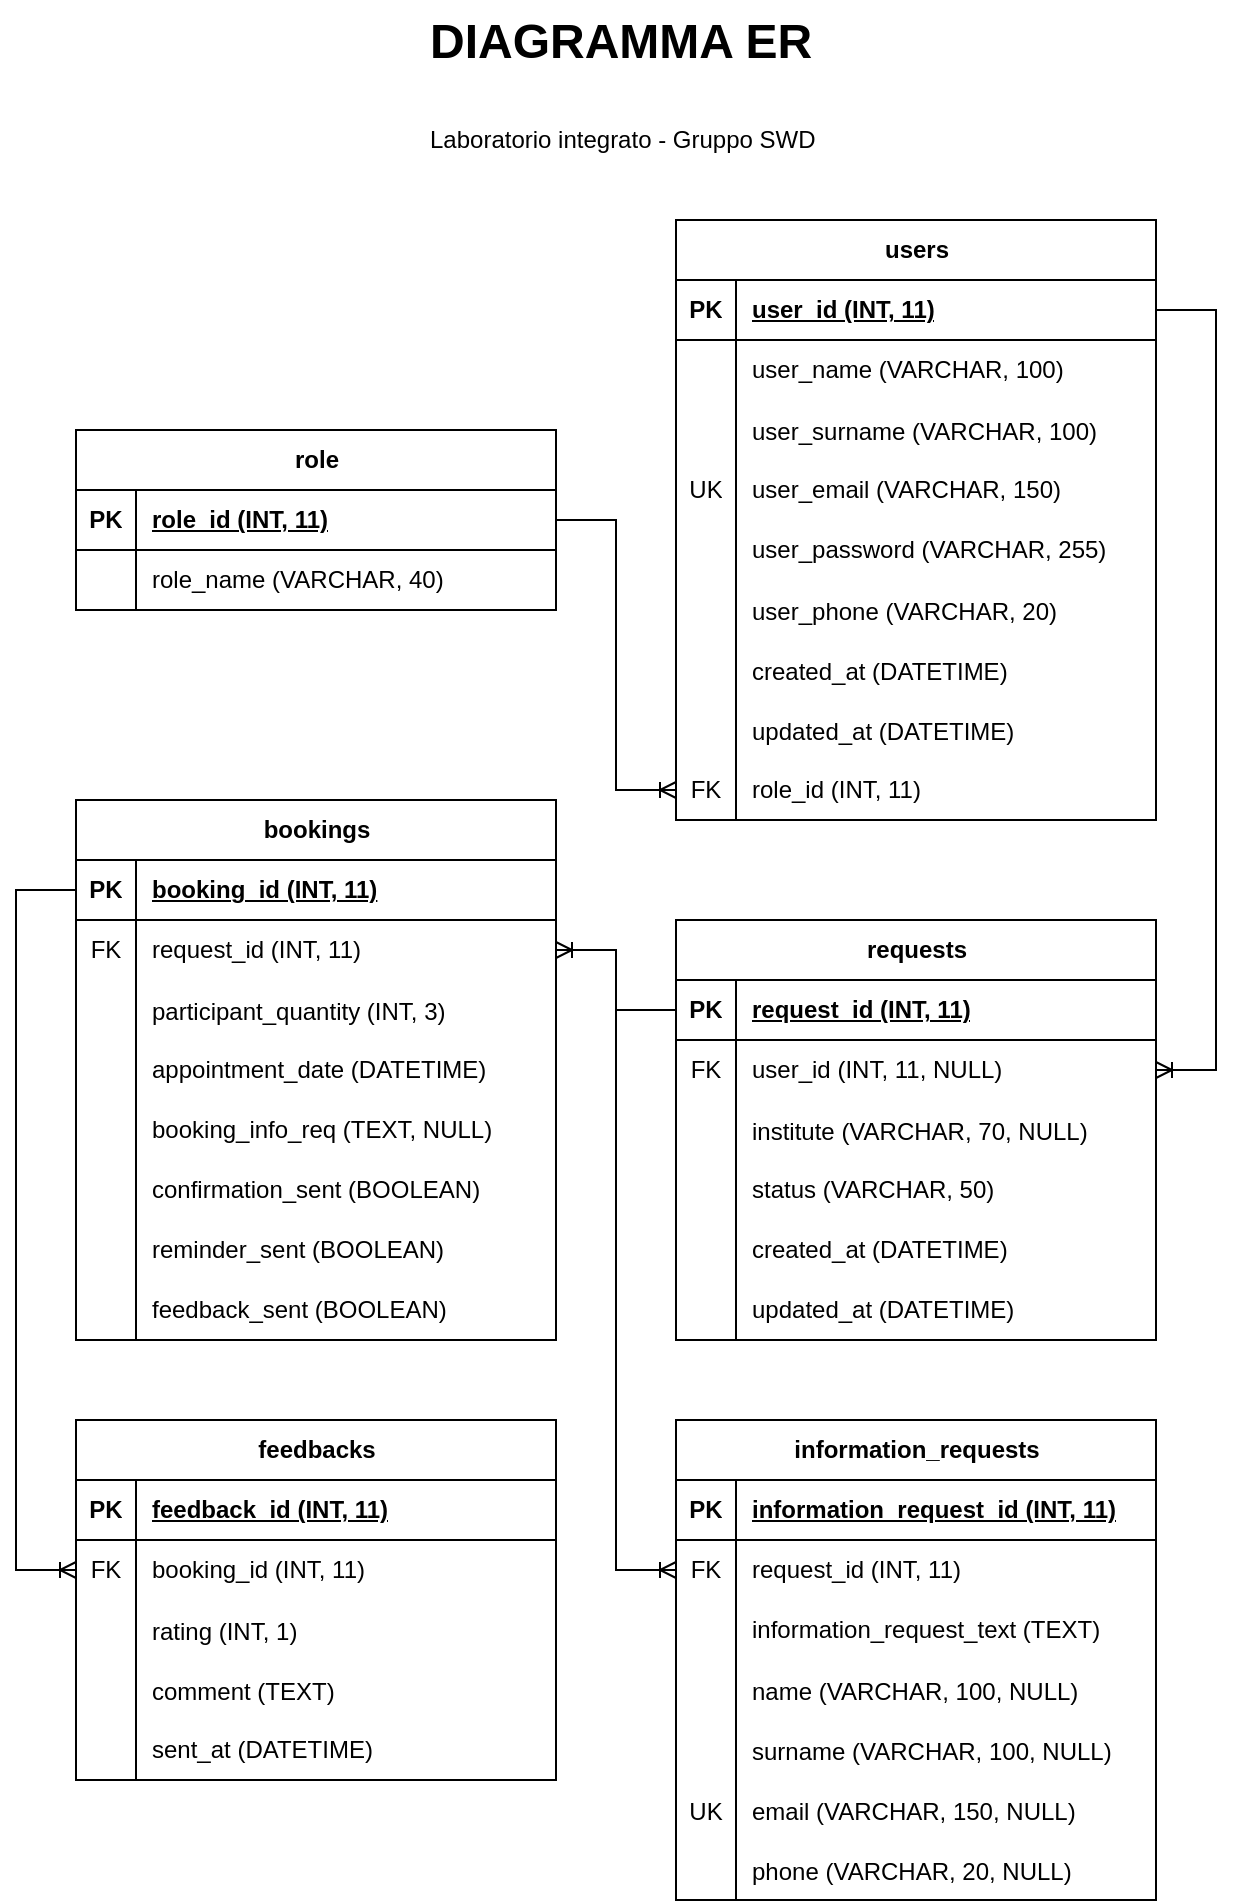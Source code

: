 <mxfile version="25.0.3">
  <diagram name="Page-1" id="tesCtW4yaAILT9teXpwI">
    <mxGraphModel dx="792" dy="1105" grid="1" gridSize="10" guides="1" tooltips="1" connect="1" arrows="1" fold="1" page="1" pageScale="1" pageWidth="827" pageHeight="1169" math="0" shadow="0">
      <root>
        <mxCell id="0" />
        <mxCell id="1" parent="0" />
        <mxCell id="U_V9BdcwsEfhBiWBkHqZ-1" value="users" style="shape=table;startSize=30;container=1;collapsible=1;childLayout=tableLayout;fixedRows=1;rowLines=0;fontStyle=1;align=center;resizeLast=1;html=1;" parent="1" vertex="1">
          <mxGeometry x="460" y="130" width="240" height="300" as="geometry" />
        </mxCell>
        <mxCell id="U_V9BdcwsEfhBiWBkHqZ-2" value="" style="shape=tableRow;horizontal=0;startSize=0;swimlaneHead=0;swimlaneBody=0;fillColor=none;collapsible=0;dropTarget=0;points=[[0,0.5],[1,0.5]];portConstraint=eastwest;top=0;left=0;right=0;bottom=1;" parent="U_V9BdcwsEfhBiWBkHqZ-1" vertex="1">
          <mxGeometry y="30" width="240" height="30" as="geometry" />
        </mxCell>
        <mxCell id="U_V9BdcwsEfhBiWBkHqZ-3" value="PK" style="shape=partialRectangle;connectable=0;fillColor=none;top=0;left=0;bottom=0;right=0;fontStyle=1;overflow=hidden;whiteSpace=wrap;html=1;" parent="U_V9BdcwsEfhBiWBkHqZ-2" vertex="1">
          <mxGeometry width="30" height="30" as="geometry">
            <mxRectangle width="30" height="30" as="alternateBounds" />
          </mxGeometry>
        </mxCell>
        <mxCell id="U_V9BdcwsEfhBiWBkHqZ-4" value="user_id (INT, 11)" style="shape=partialRectangle;connectable=0;fillColor=none;top=0;left=0;bottom=0;right=0;align=left;spacingLeft=6;fontStyle=5;overflow=hidden;whiteSpace=wrap;html=1;" parent="U_V9BdcwsEfhBiWBkHqZ-2" vertex="1">
          <mxGeometry x="30" width="210" height="30" as="geometry">
            <mxRectangle width="210" height="30" as="alternateBounds" />
          </mxGeometry>
        </mxCell>
        <mxCell id="U_V9BdcwsEfhBiWBkHqZ-5" value="" style="shape=tableRow;horizontal=0;startSize=0;swimlaneHead=0;swimlaneBody=0;fillColor=none;collapsible=0;dropTarget=0;points=[[0,0.5],[1,0.5]];portConstraint=eastwest;top=0;left=0;right=0;bottom=0;" parent="U_V9BdcwsEfhBiWBkHqZ-1" vertex="1">
          <mxGeometry y="60" width="240" height="30" as="geometry" />
        </mxCell>
        <mxCell id="U_V9BdcwsEfhBiWBkHqZ-6" value="" style="shape=partialRectangle;connectable=0;fillColor=none;top=0;left=0;bottom=0;right=0;editable=1;overflow=hidden;whiteSpace=wrap;html=1;" parent="U_V9BdcwsEfhBiWBkHqZ-5" vertex="1">
          <mxGeometry width="30" height="30" as="geometry">
            <mxRectangle width="30" height="30" as="alternateBounds" />
          </mxGeometry>
        </mxCell>
        <mxCell id="U_V9BdcwsEfhBiWBkHqZ-7" value="user_name (VARCHAR, 100)" style="shape=partialRectangle;connectable=0;fillColor=none;top=0;left=0;bottom=0;right=0;align=left;spacingLeft=6;overflow=hidden;whiteSpace=wrap;html=1;" parent="U_V9BdcwsEfhBiWBkHqZ-5" vertex="1">
          <mxGeometry x="30" width="210" height="30" as="geometry">
            <mxRectangle width="210" height="30" as="alternateBounds" />
          </mxGeometry>
        </mxCell>
        <mxCell id="U_V9BdcwsEfhBiWBkHqZ-120" value="" style="shape=tableRow;horizontal=0;startSize=0;swimlaneHead=0;swimlaneBody=0;fillColor=none;collapsible=0;dropTarget=0;points=[[0,0.5],[1,0.5]];portConstraint=eastwest;top=0;left=0;right=0;bottom=0;" parent="U_V9BdcwsEfhBiWBkHqZ-1" vertex="1">
          <mxGeometry y="90" width="240" height="30" as="geometry" />
        </mxCell>
        <mxCell id="U_V9BdcwsEfhBiWBkHqZ-121" value="" style="shape=partialRectangle;connectable=0;fillColor=none;top=0;left=0;bottom=0;right=0;editable=1;overflow=hidden;" parent="U_V9BdcwsEfhBiWBkHqZ-120" vertex="1">
          <mxGeometry width="30" height="30" as="geometry">
            <mxRectangle width="30" height="30" as="alternateBounds" />
          </mxGeometry>
        </mxCell>
        <mxCell id="U_V9BdcwsEfhBiWBkHqZ-122" value="user_surname (VARCHAR, 100)" style="shape=partialRectangle;connectable=0;fillColor=none;top=0;left=0;bottom=0;right=0;align=left;spacingLeft=6;overflow=hidden;" parent="U_V9BdcwsEfhBiWBkHqZ-120" vertex="1">
          <mxGeometry x="30" width="210" height="30" as="geometry">
            <mxRectangle width="210" height="30" as="alternateBounds" />
          </mxGeometry>
        </mxCell>
        <mxCell id="U_V9BdcwsEfhBiWBkHqZ-8" value="" style="shape=tableRow;horizontal=0;startSize=0;swimlaneHead=0;swimlaneBody=0;fillColor=none;collapsible=0;dropTarget=0;points=[[0,0.5],[1,0.5]];portConstraint=eastwest;top=0;left=0;right=0;bottom=0;" parent="U_V9BdcwsEfhBiWBkHqZ-1" vertex="1">
          <mxGeometry y="120" width="240" height="30" as="geometry" />
        </mxCell>
        <mxCell id="U_V9BdcwsEfhBiWBkHqZ-9" value="UK" style="shape=partialRectangle;connectable=0;fillColor=none;top=0;left=0;bottom=0;right=0;editable=1;overflow=hidden;whiteSpace=wrap;html=1;" parent="U_V9BdcwsEfhBiWBkHqZ-8" vertex="1">
          <mxGeometry width="30" height="30" as="geometry">
            <mxRectangle width="30" height="30" as="alternateBounds" />
          </mxGeometry>
        </mxCell>
        <mxCell id="U_V9BdcwsEfhBiWBkHqZ-10" value="user_email (VARCHAR, 150)" style="shape=partialRectangle;connectable=0;fillColor=none;top=0;left=0;bottom=0;right=0;align=left;spacingLeft=6;overflow=hidden;whiteSpace=wrap;html=1;" parent="U_V9BdcwsEfhBiWBkHqZ-8" vertex="1">
          <mxGeometry x="30" width="210" height="30" as="geometry">
            <mxRectangle width="210" height="30" as="alternateBounds" />
          </mxGeometry>
        </mxCell>
        <mxCell id="U_V9BdcwsEfhBiWBkHqZ-11" style="shape=tableRow;horizontal=0;startSize=0;swimlaneHead=0;swimlaneBody=0;fillColor=none;collapsible=0;dropTarget=0;points=[[0,0.5],[1,0.5]];portConstraint=eastwest;top=0;left=0;right=0;bottom=0;" parent="U_V9BdcwsEfhBiWBkHqZ-1" vertex="1">
          <mxGeometry y="150" width="240" height="30" as="geometry" />
        </mxCell>
        <mxCell id="U_V9BdcwsEfhBiWBkHqZ-12" style="shape=partialRectangle;connectable=0;fillColor=none;top=0;left=0;bottom=0;right=0;editable=1;overflow=hidden;whiteSpace=wrap;html=1;" parent="U_V9BdcwsEfhBiWBkHqZ-11" vertex="1">
          <mxGeometry width="30" height="30" as="geometry">
            <mxRectangle width="30" height="30" as="alternateBounds" />
          </mxGeometry>
        </mxCell>
        <mxCell id="U_V9BdcwsEfhBiWBkHqZ-13" value="user_password (VARCHAR, 255)" style="shape=partialRectangle;connectable=0;fillColor=none;top=0;left=0;bottom=0;right=0;align=left;spacingLeft=6;overflow=hidden;whiteSpace=wrap;html=1;" parent="U_V9BdcwsEfhBiWBkHqZ-11" vertex="1">
          <mxGeometry x="30" width="210" height="30" as="geometry">
            <mxRectangle width="210" height="30" as="alternateBounds" />
          </mxGeometry>
        </mxCell>
        <mxCell id="U_V9BdcwsEfhBiWBkHqZ-130" value="" style="shape=tableRow;horizontal=0;startSize=0;swimlaneHead=0;swimlaneBody=0;fillColor=none;collapsible=0;dropTarget=0;points=[[0,0.5],[1,0.5]];portConstraint=eastwest;top=0;left=0;right=0;bottom=0;" parent="U_V9BdcwsEfhBiWBkHqZ-1" vertex="1">
          <mxGeometry y="180" width="240" height="30" as="geometry" />
        </mxCell>
        <mxCell id="U_V9BdcwsEfhBiWBkHqZ-131" value="" style="shape=partialRectangle;connectable=0;fillColor=none;top=0;left=0;bottom=0;right=0;editable=1;overflow=hidden;" parent="U_V9BdcwsEfhBiWBkHqZ-130" vertex="1">
          <mxGeometry width="30" height="30" as="geometry">
            <mxRectangle width="30" height="30" as="alternateBounds" />
          </mxGeometry>
        </mxCell>
        <mxCell id="U_V9BdcwsEfhBiWBkHqZ-132" value="user_phone (VARCHAR, 20)" style="shape=partialRectangle;connectable=0;fillColor=none;top=0;left=0;bottom=0;right=0;align=left;spacingLeft=6;overflow=hidden;" parent="U_V9BdcwsEfhBiWBkHqZ-130" vertex="1">
          <mxGeometry x="30" width="210" height="30" as="geometry">
            <mxRectangle width="210" height="30" as="alternateBounds" />
          </mxGeometry>
        </mxCell>
        <mxCell id="U_V9BdcwsEfhBiWBkHqZ-147" value="" style="shape=tableRow;horizontal=0;startSize=0;swimlaneHead=0;swimlaneBody=0;fillColor=none;collapsible=0;dropTarget=0;points=[[0,0.5],[1,0.5]];portConstraint=eastwest;top=0;left=0;right=0;bottom=0;" parent="U_V9BdcwsEfhBiWBkHqZ-1" vertex="1">
          <mxGeometry y="210" width="240" height="30" as="geometry" />
        </mxCell>
        <mxCell id="U_V9BdcwsEfhBiWBkHqZ-148" value="" style="shape=partialRectangle;connectable=0;fillColor=none;top=0;left=0;bottom=0;right=0;editable=1;overflow=hidden;" parent="U_V9BdcwsEfhBiWBkHqZ-147" vertex="1">
          <mxGeometry width="30" height="30" as="geometry">
            <mxRectangle width="30" height="30" as="alternateBounds" />
          </mxGeometry>
        </mxCell>
        <mxCell id="U_V9BdcwsEfhBiWBkHqZ-149" value="created_at (DATETIME)" style="shape=partialRectangle;connectable=0;fillColor=none;top=0;left=0;bottom=0;right=0;align=left;spacingLeft=6;overflow=hidden;" parent="U_V9BdcwsEfhBiWBkHqZ-147" vertex="1">
          <mxGeometry x="30" width="210" height="30" as="geometry">
            <mxRectangle width="210" height="30" as="alternateBounds" />
          </mxGeometry>
        </mxCell>
        <mxCell id="U_V9BdcwsEfhBiWBkHqZ-150" value="" style="shape=tableRow;horizontal=0;startSize=0;swimlaneHead=0;swimlaneBody=0;fillColor=none;collapsible=0;dropTarget=0;points=[[0,0.5],[1,0.5]];portConstraint=eastwest;top=0;left=0;right=0;bottom=0;" parent="U_V9BdcwsEfhBiWBkHqZ-1" vertex="1">
          <mxGeometry y="240" width="240" height="30" as="geometry" />
        </mxCell>
        <mxCell id="U_V9BdcwsEfhBiWBkHqZ-151" value="" style="shape=partialRectangle;connectable=0;fillColor=none;top=0;left=0;bottom=0;right=0;editable=1;overflow=hidden;" parent="U_V9BdcwsEfhBiWBkHqZ-150" vertex="1">
          <mxGeometry width="30" height="30" as="geometry">
            <mxRectangle width="30" height="30" as="alternateBounds" />
          </mxGeometry>
        </mxCell>
        <mxCell id="U_V9BdcwsEfhBiWBkHqZ-152" value="updated_at (DATETIME)" style="shape=partialRectangle;connectable=0;fillColor=none;top=0;left=0;bottom=0;right=0;align=left;spacingLeft=6;overflow=hidden;" parent="U_V9BdcwsEfhBiWBkHqZ-150" vertex="1">
          <mxGeometry x="30" width="210" height="30" as="geometry">
            <mxRectangle width="210" height="30" as="alternateBounds" />
          </mxGeometry>
        </mxCell>
        <mxCell id="U_V9BdcwsEfhBiWBkHqZ-123" value="" style="shape=tableRow;horizontal=0;startSize=0;swimlaneHead=0;swimlaneBody=0;fillColor=none;collapsible=0;dropTarget=0;points=[[0,0.5],[1,0.5]];portConstraint=eastwest;top=0;left=0;right=0;bottom=0;" parent="U_V9BdcwsEfhBiWBkHqZ-1" vertex="1">
          <mxGeometry y="270" width="240" height="30" as="geometry" />
        </mxCell>
        <mxCell id="U_V9BdcwsEfhBiWBkHqZ-124" value="FK" style="shape=partialRectangle;connectable=0;fillColor=none;top=0;left=0;bottom=0;right=0;fontStyle=0;overflow=hidden;whiteSpace=wrap;html=1;" parent="U_V9BdcwsEfhBiWBkHqZ-123" vertex="1">
          <mxGeometry width="30" height="30" as="geometry">
            <mxRectangle width="30" height="30" as="alternateBounds" />
          </mxGeometry>
        </mxCell>
        <mxCell id="U_V9BdcwsEfhBiWBkHqZ-125" value="role_id (INT, 11)" style="shape=partialRectangle;connectable=0;fillColor=none;top=0;left=0;bottom=0;right=0;align=left;spacingLeft=6;fontStyle=0;overflow=hidden;whiteSpace=wrap;html=1;" parent="U_V9BdcwsEfhBiWBkHqZ-123" vertex="1">
          <mxGeometry x="30" width="210" height="30" as="geometry">
            <mxRectangle width="210" height="30" as="alternateBounds" />
          </mxGeometry>
        </mxCell>
        <mxCell id="U_V9BdcwsEfhBiWBkHqZ-20" value="requests" style="shape=table;startSize=30;container=1;collapsible=1;childLayout=tableLayout;fixedRows=1;rowLines=0;fontStyle=1;align=center;resizeLast=1;html=1;" parent="1" vertex="1">
          <mxGeometry x="460" y="480" width="240" height="210" as="geometry" />
        </mxCell>
        <mxCell id="U_V9BdcwsEfhBiWBkHqZ-21" value="" style="shape=tableRow;horizontal=0;startSize=0;swimlaneHead=0;swimlaneBody=0;fillColor=none;collapsible=0;dropTarget=0;points=[[0,0.5],[1,0.5]];portConstraint=eastwest;top=0;left=0;right=0;bottom=1;" parent="U_V9BdcwsEfhBiWBkHqZ-20" vertex="1">
          <mxGeometry y="30" width="240" height="30" as="geometry" />
        </mxCell>
        <mxCell id="U_V9BdcwsEfhBiWBkHqZ-22" value="PK" style="shape=partialRectangle;connectable=0;fillColor=none;top=0;left=0;bottom=0;right=0;fontStyle=1;overflow=hidden;whiteSpace=wrap;html=1;" parent="U_V9BdcwsEfhBiWBkHqZ-21" vertex="1">
          <mxGeometry width="30" height="30" as="geometry">
            <mxRectangle width="30" height="30" as="alternateBounds" />
          </mxGeometry>
        </mxCell>
        <mxCell id="U_V9BdcwsEfhBiWBkHqZ-23" value="request_id&amp;nbsp;(INT, 11)" style="shape=partialRectangle;connectable=0;fillColor=none;top=0;left=0;bottom=0;right=0;align=left;spacingLeft=6;fontStyle=5;overflow=hidden;whiteSpace=wrap;html=1;" parent="U_V9BdcwsEfhBiWBkHqZ-21" vertex="1">
          <mxGeometry x="30" width="210" height="30" as="geometry">
            <mxRectangle width="210" height="30" as="alternateBounds" />
          </mxGeometry>
        </mxCell>
        <mxCell id="U_V9BdcwsEfhBiWBkHqZ-24" value="" style="shape=tableRow;horizontal=0;startSize=0;swimlaneHead=0;swimlaneBody=0;fillColor=none;collapsible=0;dropTarget=0;points=[[0,0.5],[1,0.5]];portConstraint=eastwest;top=0;left=0;right=0;bottom=0;" parent="U_V9BdcwsEfhBiWBkHqZ-20" vertex="1">
          <mxGeometry y="60" width="240" height="30" as="geometry" />
        </mxCell>
        <mxCell id="U_V9BdcwsEfhBiWBkHqZ-25" value="FK" style="shape=partialRectangle;connectable=0;fillColor=none;top=0;left=0;bottom=0;right=0;editable=1;overflow=hidden;whiteSpace=wrap;html=1;" parent="U_V9BdcwsEfhBiWBkHqZ-24" vertex="1">
          <mxGeometry width="30" height="30" as="geometry">
            <mxRectangle width="30" height="30" as="alternateBounds" />
          </mxGeometry>
        </mxCell>
        <mxCell id="U_V9BdcwsEfhBiWBkHqZ-26" value="user_id (INT, 11, NULL)" style="shape=partialRectangle;connectable=0;fillColor=none;top=0;left=0;bottom=0;right=0;align=left;spacingLeft=6;overflow=hidden;whiteSpace=wrap;html=1;" parent="U_V9BdcwsEfhBiWBkHqZ-24" vertex="1">
          <mxGeometry x="30" width="210" height="30" as="geometry">
            <mxRectangle width="210" height="30" as="alternateBounds" />
          </mxGeometry>
        </mxCell>
        <mxCell id="U_V9BdcwsEfhBiWBkHqZ-127" value="" style="shape=tableRow;horizontal=0;startSize=0;swimlaneHead=0;swimlaneBody=0;fillColor=none;collapsible=0;dropTarget=0;points=[[0,0.5],[1,0.5]];portConstraint=eastwest;top=0;left=0;right=0;bottom=0;" parent="U_V9BdcwsEfhBiWBkHqZ-20" vertex="1">
          <mxGeometry y="90" width="240" height="30" as="geometry" />
        </mxCell>
        <mxCell id="U_V9BdcwsEfhBiWBkHqZ-128" value="" style="shape=partialRectangle;connectable=0;fillColor=none;top=0;left=0;bottom=0;right=0;editable=1;overflow=hidden;" parent="U_V9BdcwsEfhBiWBkHqZ-127" vertex="1">
          <mxGeometry width="30" height="30" as="geometry">
            <mxRectangle width="30" height="30" as="alternateBounds" />
          </mxGeometry>
        </mxCell>
        <mxCell id="U_V9BdcwsEfhBiWBkHqZ-129" value="institute (VARCHAR, 70, NULL)" style="shape=partialRectangle;connectable=0;fillColor=none;top=0;left=0;bottom=0;right=0;align=left;spacingLeft=6;overflow=hidden;" parent="U_V9BdcwsEfhBiWBkHqZ-127" vertex="1">
          <mxGeometry x="30" width="210" height="30" as="geometry">
            <mxRectangle width="210" height="30" as="alternateBounds" />
          </mxGeometry>
        </mxCell>
        <mxCell id="U_V9BdcwsEfhBiWBkHqZ-33" style="shape=tableRow;horizontal=0;startSize=0;swimlaneHead=0;swimlaneBody=0;fillColor=none;collapsible=0;dropTarget=0;points=[[0,0.5],[1,0.5]];portConstraint=eastwest;top=0;left=0;right=0;bottom=0;" parent="U_V9BdcwsEfhBiWBkHqZ-20" vertex="1">
          <mxGeometry y="120" width="240" height="30" as="geometry" />
        </mxCell>
        <mxCell id="U_V9BdcwsEfhBiWBkHqZ-34" style="shape=partialRectangle;connectable=0;fillColor=none;top=0;left=0;bottom=0;right=0;editable=1;overflow=hidden;whiteSpace=wrap;html=1;" parent="U_V9BdcwsEfhBiWBkHqZ-33" vertex="1">
          <mxGeometry width="30" height="30" as="geometry">
            <mxRectangle width="30" height="30" as="alternateBounds" />
          </mxGeometry>
        </mxCell>
        <mxCell id="U_V9BdcwsEfhBiWBkHqZ-35" value="status (VARCHAR, 50)" style="shape=partialRectangle;connectable=0;fillColor=none;top=0;left=0;bottom=0;right=0;align=left;spacingLeft=6;overflow=hidden;whiteSpace=wrap;html=1;" parent="U_V9BdcwsEfhBiWBkHqZ-33" vertex="1">
          <mxGeometry x="30" width="210" height="30" as="geometry">
            <mxRectangle width="210" height="30" as="alternateBounds" />
          </mxGeometry>
        </mxCell>
        <mxCell id="U_V9BdcwsEfhBiWBkHqZ-36" style="shape=tableRow;horizontal=0;startSize=0;swimlaneHead=0;swimlaneBody=0;fillColor=none;collapsible=0;dropTarget=0;points=[[0,0.5],[1,0.5]];portConstraint=eastwest;top=0;left=0;right=0;bottom=0;" parent="U_V9BdcwsEfhBiWBkHqZ-20" vertex="1">
          <mxGeometry y="150" width="240" height="30" as="geometry" />
        </mxCell>
        <mxCell id="U_V9BdcwsEfhBiWBkHqZ-37" style="shape=partialRectangle;connectable=0;fillColor=none;top=0;left=0;bottom=0;right=0;editable=1;overflow=hidden;whiteSpace=wrap;html=1;" parent="U_V9BdcwsEfhBiWBkHqZ-36" vertex="1">
          <mxGeometry width="30" height="30" as="geometry">
            <mxRectangle width="30" height="30" as="alternateBounds" />
          </mxGeometry>
        </mxCell>
        <mxCell id="U_V9BdcwsEfhBiWBkHqZ-38" value="created_at (DATETIME)" style="shape=partialRectangle;connectable=0;fillColor=none;top=0;left=0;bottom=0;right=0;align=left;spacingLeft=6;overflow=hidden;whiteSpace=wrap;html=1;" parent="U_V9BdcwsEfhBiWBkHqZ-36" vertex="1">
          <mxGeometry x="30" width="210" height="30" as="geometry">
            <mxRectangle width="210" height="30" as="alternateBounds" />
          </mxGeometry>
        </mxCell>
        <mxCell id="U_V9BdcwsEfhBiWBkHqZ-39" style="shape=tableRow;horizontal=0;startSize=0;swimlaneHead=0;swimlaneBody=0;fillColor=none;collapsible=0;dropTarget=0;points=[[0,0.5],[1,0.5]];portConstraint=eastwest;top=0;left=0;right=0;bottom=0;" parent="U_V9BdcwsEfhBiWBkHqZ-20" vertex="1">
          <mxGeometry y="180" width="240" height="30" as="geometry" />
        </mxCell>
        <mxCell id="U_V9BdcwsEfhBiWBkHqZ-40" style="shape=partialRectangle;connectable=0;fillColor=none;top=0;left=0;bottom=0;right=0;editable=1;overflow=hidden;whiteSpace=wrap;html=1;" parent="U_V9BdcwsEfhBiWBkHqZ-39" vertex="1">
          <mxGeometry width="30" height="30" as="geometry">
            <mxRectangle width="30" height="30" as="alternateBounds" />
          </mxGeometry>
        </mxCell>
        <mxCell id="U_V9BdcwsEfhBiWBkHqZ-41" value="updated_at (DATETIME)" style="shape=partialRectangle;connectable=0;fillColor=none;top=0;left=0;bottom=0;right=0;align=left;spacingLeft=6;overflow=hidden;whiteSpace=wrap;html=1;" parent="U_V9BdcwsEfhBiWBkHqZ-39" vertex="1">
          <mxGeometry x="30" width="210" height="30" as="geometry">
            <mxRectangle width="210" height="30" as="alternateBounds" />
          </mxGeometry>
        </mxCell>
        <mxCell id="U_V9BdcwsEfhBiWBkHqZ-42" value="information_requests" style="shape=table;startSize=30;container=1;collapsible=1;childLayout=tableLayout;fixedRows=1;rowLines=0;fontStyle=1;align=center;resizeLast=1;html=1;" parent="1" vertex="1">
          <mxGeometry x="460" y="730" width="240" height="240" as="geometry" />
        </mxCell>
        <mxCell id="U_V9BdcwsEfhBiWBkHqZ-43" value="" style="shape=tableRow;horizontal=0;startSize=0;swimlaneHead=0;swimlaneBody=0;fillColor=none;collapsible=0;dropTarget=0;points=[[0,0.5],[1,0.5]];portConstraint=eastwest;top=0;left=0;right=0;bottom=1;" parent="U_V9BdcwsEfhBiWBkHqZ-42" vertex="1">
          <mxGeometry y="30" width="240" height="30" as="geometry" />
        </mxCell>
        <mxCell id="U_V9BdcwsEfhBiWBkHqZ-44" value="PK" style="shape=partialRectangle;connectable=0;fillColor=none;top=0;left=0;bottom=0;right=0;fontStyle=1;overflow=hidden;whiteSpace=wrap;html=1;" parent="U_V9BdcwsEfhBiWBkHqZ-43" vertex="1">
          <mxGeometry width="30" height="30" as="geometry">
            <mxRectangle width="30" height="30" as="alternateBounds" />
          </mxGeometry>
        </mxCell>
        <mxCell id="U_V9BdcwsEfhBiWBkHqZ-45" value="information_request_id&amp;nbsp;(INT, 11)" style="shape=partialRectangle;connectable=0;fillColor=none;top=0;left=0;bottom=0;right=0;align=left;spacingLeft=6;fontStyle=5;overflow=hidden;whiteSpace=wrap;html=1;" parent="U_V9BdcwsEfhBiWBkHqZ-43" vertex="1">
          <mxGeometry x="30" width="210" height="30" as="geometry">
            <mxRectangle width="210" height="30" as="alternateBounds" />
          </mxGeometry>
        </mxCell>
        <mxCell id="U_V9BdcwsEfhBiWBkHqZ-46" value="" style="shape=tableRow;horizontal=0;startSize=0;swimlaneHead=0;swimlaneBody=0;fillColor=none;collapsible=0;dropTarget=0;points=[[0,0.5],[1,0.5]];portConstraint=eastwest;top=0;left=0;right=0;bottom=0;" parent="U_V9BdcwsEfhBiWBkHqZ-42" vertex="1">
          <mxGeometry y="60" width="240" height="30" as="geometry" />
        </mxCell>
        <mxCell id="U_V9BdcwsEfhBiWBkHqZ-47" value="FK" style="shape=partialRectangle;connectable=0;fillColor=none;top=0;left=0;bottom=0;right=0;editable=1;overflow=hidden;whiteSpace=wrap;html=1;" parent="U_V9BdcwsEfhBiWBkHqZ-46" vertex="1">
          <mxGeometry width="30" height="30" as="geometry">
            <mxRectangle width="30" height="30" as="alternateBounds" />
          </mxGeometry>
        </mxCell>
        <mxCell id="U_V9BdcwsEfhBiWBkHqZ-48" value="request_id (INT, 11)" style="shape=partialRectangle;connectable=0;fillColor=none;top=0;left=0;bottom=0;right=0;align=left;spacingLeft=6;overflow=hidden;whiteSpace=wrap;html=1;" parent="U_V9BdcwsEfhBiWBkHqZ-46" vertex="1">
          <mxGeometry x="30" width="210" height="30" as="geometry">
            <mxRectangle width="210" height="30" as="alternateBounds" />
          </mxGeometry>
        </mxCell>
        <mxCell id="U_V9BdcwsEfhBiWBkHqZ-49" value="" style="shape=tableRow;horizontal=0;startSize=0;swimlaneHead=0;swimlaneBody=0;fillColor=none;collapsible=0;dropTarget=0;points=[[0,0.5],[1,0.5]];portConstraint=eastwest;top=0;left=0;right=0;bottom=0;" parent="U_V9BdcwsEfhBiWBkHqZ-42" vertex="1">
          <mxGeometry y="90" width="240" height="30" as="geometry" />
        </mxCell>
        <mxCell id="U_V9BdcwsEfhBiWBkHqZ-50" value="" style="shape=partialRectangle;connectable=0;fillColor=none;top=0;left=0;bottom=0;right=0;editable=1;overflow=hidden;whiteSpace=wrap;html=1;" parent="U_V9BdcwsEfhBiWBkHqZ-49" vertex="1">
          <mxGeometry width="30" height="30" as="geometry">
            <mxRectangle width="30" height="30" as="alternateBounds" />
          </mxGeometry>
        </mxCell>
        <mxCell id="U_V9BdcwsEfhBiWBkHqZ-51" value="information_request_text (TEXT)" style="shape=partialRectangle;connectable=0;fillColor=none;top=0;left=0;bottom=0;right=0;align=left;spacingLeft=6;overflow=hidden;whiteSpace=wrap;html=1;" parent="U_V9BdcwsEfhBiWBkHqZ-49" vertex="1">
          <mxGeometry x="30" width="210" height="30" as="geometry">
            <mxRectangle width="210" height="30" as="alternateBounds" />
          </mxGeometry>
        </mxCell>
        <mxCell id="G-rtfz6l6bqXkBbKX_VT-1" value="" style="shape=tableRow;horizontal=0;startSize=0;swimlaneHead=0;swimlaneBody=0;fillColor=none;collapsible=0;dropTarget=0;points=[[0,0.5],[1,0.5]];portConstraint=eastwest;top=0;left=0;right=0;bottom=0;" vertex="1" parent="U_V9BdcwsEfhBiWBkHqZ-42">
          <mxGeometry y="120" width="240" height="30" as="geometry" />
        </mxCell>
        <mxCell id="G-rtfz6l6bqXkBbKX_VT-2" value="" style="shape=partialRectangle;connectable=0;fillColor=none;top=0;left=0;bottom=0;right=0;editable=1;overflow=hidden;" vertex="1" parent="G-rtfz6l6bqXkBbKX_VT-1">
          <mxGeometry width="30" height="30" as="geometry">
            <mxRectangle width="30" height="30" as="alternateBounds" />
          </mxGeometry>
        </mxCell>
        <mxCell id="G-rtfz6l6bqXkBbKX_VT-3" value="name (VARCHAR, 100, NULL)" style="shape=partialRectangle;connectable=0;fillColor=none;top=0;left=0;bottom=0;right=0;align=left;spacingLeft=6;overflow=hidden;" vertex="1" parent="G-rtfz6l6bqXkBbKX_VT-1">
          <mxGeometry x="30" width="210" height="30" as="geometry">
            <mxRectangle width="210" height="30" as="alternateBounds" />
          </mxGeometry>
        </mxCell>
        <mxCell id="G-rtfz6l6bqXkBbKX_VT-4" value="" style="shape=tableRow;horizontal=0;startSize=0;swimlaneHead=0;swimlaneBody=0;fillColor=none;collapsible=0;dropTarget=0;points=[[0,0.5],[1,0.5]];portConstraint=eastwest;top=0;left=0;right=0;bottom=0;" vertex="1" parent="U_V9BdcwsEfhBiWBkHqZ-42">
          <mxGeometry y="150" width="240" height="30" as="geometry" />
        </mxCell>
        <mxCell id="G-rtfz6l6bqXkBbKX_VT-5" value="" style="shape=partialRectangle;connectable=0;fillColor=none;top=0;left=0;bottom=0;right=0;editable=1;overflow=hidden;" vertex="1" parent="G-rtfz6l6bqXkBbKX_VT-4">
          <mxGeometry width="30" height="30" as="geometry">
            <mxRectangle width="30" height="30" as="alternateBounds" />
          </mxGeometry>
        </mxCell>
        <mxCell id="G-rtfz6l6bqXkBbKX_VT-6" value="surname (VARCHAR, 100, NULL)" style="shape=partialRectangle;connectable=0;fillColor=none;top=0;left=0;bottom=0;right=0;align=left;spacingLeft=6;overflow=hidden;" vertex="1" parent="G-rtfz6l6bqXkBbKX_VT-4">
          <mxGeometry x="30" width="210" height="30" as="geometry">
            <mxRectangle width="210" height="30" as="alternateBounds" />
          </mxGeometry>
        </mxCell>
        <mxCell id="G-rtfz6l6bqXkBbKX_VT-7" value="" style="shape=tableRow;horizontal=0;startSize=0;swimlaneHead=0;swimlaneBody=0;fillColor=none;collapsible=0;dropTarget=0;points=[[0,0.5],[1,0.5]];portConstraint=eastwest;top=0;left=0;right=0;bottom=0;" vertex="1" parent="U_V9BdcwsEfhBiWBkHqZ-42">
          <mxGeometry y="180" width="240" height="30" as="geometry" />
        </mxCell>
        <mxCell id="G-rtfz6l6bqXkBbKX_VT-8" value="UK" style="shape=partialRectangle;connectable=0;fillColor=none;top=0;left=0;bottom=0;right=0;editable=1;overflow=hidden;" vertex="1" parent="G-rtfz6l6bqXkBbKX_VT-7">
          <mxGeometry width="30" height="30" as="geometry">
            <mxRectangle width="30" height="30" as="alternateBounds" />
          </mxGeometry>
        </mxCell>
        <mxCell id="G-rtfz6l6bqXkBbKX_VT-9" value="email (VARCHAR, 150, NULL)" style="shape=partialRectangle;connectable=0;fillColor=none;top=0;left=0;bottom=0;right=0;align=left;spacingLeft=6;overflow=hidden;" vertex="1" parent="G-rtfz6l6bqXkBbKX_VT-7">
          <mxGeometry x="30" width="210" height="30" as="geometry">
            <mxRectangle width="210" height="30" as="alternateBounds" />
          </mxGeometry>
        </mxCell>
        <mxCell id="G-rtfz6l6bqXkBbKX_VT-10" value="" style="shape=tableRow;horizontal=0;startSize=0;swimlaneHead=0;swimlaneBody=0;fillColor=none;collapsible=0;dropTarget=0;points=[[0,0.5],[1,0.5]];portConstraint=eastwest;top=0;left=0;right=0;bottom=0;" vertex="1" parent="U_V9BdcwsEfhBiWBkHqZ-42">
          <mxGeometry y="210" width="240" height="30" as="geometry" />
        </mxCell>
        <mxCell id="G-rtfz6l6bqXkBbKX_VT-11" value="" style="shape=partialRectangle;connectable=0;fillColor=none;top=0;left=0;bottom=0;right=0;editable=1;overflow=hidden;" vertex="1" parent="G-rtfz6l6bqXkBbKX_VT-10">
          <mxGeometry width="30" height="30" as="geometry">
            <mxRectangle width="30" height="30" as="alternateBounds" />
          </mxGeometry>
        </mxCell>
        <mxCell id="G-rtfz6l6bqXkBbKX_VT-12" value="phone (VARCHAR, 20, NULL)" style="shape=partialRectangle;connectable=0;fillColor=none;top=0;left=0;bottom=0;right=0;align=left;spacingLeft=6;overflow=hidden;" vertex="1" parent="G-rtfz6l6bqXkBbKX_VT-10">
          <mxGeometry x="30" width="210" height="30" as="geometry">
            <mxRectangle width="210" height="30" as="alternateBounds" />
          </mxGeometry>
        </mxCell>
        <mxCell id="U_V9BdcwsEfhBiWBkHqZ-52" value="bookings" style="shape=table;startSize=30;container=1;collapsible=1;childLayout=tableLayout;fixedRows=1;rowLines=0;fontStyle=1;align=center;resizeLast=1;html=1;" parent="1" vertex="1">
          <mxGeometry x="160" y="420" width="240" height="270" as="geometry" />
        </mxCell>
        <mxCell id="U_V9BdcwsEfhBiWBkHqZ-53" value="" style="shape=tableRow;horizontal=0;startSize=0;swimlaneHead=0;swimlaneBody=0;fillColor=none;collapsible=0;dropTarget=0;points=[[0,0.5],[1,0.5]];portConstraint=eastwest;top=0;left=0;right=0;bottom=1;" parent="U_V9BdcwsEfhBiWBkHqZ-52" vertex="1">
          <mxGeometry y="30" width="240" height="30" as="geometry" />
        </mxCell>
        <mxCell id="U_V9BdcwsEfhBiWBkHqZ-54" value="PK" style="shape=partialRectangle;connectable=0;fillColor=none;top=0;left=0;bottom=0;right=0;fontStyle=1;overflow=hidden;whiteSpace=wrap;html=1;" parent="U_V9BdcwsEfhBiWBkHqZ-53" vertex="1">
          <mxGeometry width="30" height="30" as="geometry">
            <mxRectangle width="30" height="30" as="alternateBounds" />
          </mxGeometry>
        </mxCell>
        <mxCell id="U_V9BdcwsEfhBiWBkHqZ-55" value="booking_id&amp;nbsp;(INT, 11)" style="shape=partialRectangle;connectable=0;fillColor=none;top=0;left=0;bottom=0;right=0;align=left;spacingLeft=6;fontStyle=5;overflow=hidden;whiteSpace=wrap;html=1;" parent="U_V9BdcwsEfhBiWBkHqZ-53" vertex="1">
          <mxGeometry x="30" width="210" height="30" as="geometry">
            <mxRectangle width="210" height="30" as="alternateBounds" />
          </mxGeometry>
        </mxCell>
        <mxCell id="U_V9BdcwsEfhBiWBkHqZ-56" value="" style="shape=tableRow;horizontal=0;startSize=0;swimlaneHead=0;swimlaneBody=0;fillColor=none;collapsible=0;dropTarget=0;points=[[0,0.5],[1,0.5]];portConstraint=eastwest;top=0;left=0;right=0;bottom=0;" parent="U_V9BdcwsEfhBiWBkHqZ-52" vertex="1">
          <mxGeometry y="60" width="240" height="30" as="geometry" />
        </mxCell>
        <mxCell id="U_V9BdcwsEfhBiWBkHqZ-57" value="FK" style="shape=partialRectangle;connectable=0;fillColor=none;top=0;left=0;bottom=0;right=0;editable=1;overflow=hidden;whiteSpace=wrap;html=1;" parent="U_V9BdcwsEfhBiWBkHqZ-56" vertex="1">
          <mxGeometry width="30" height="30" as="geometry">
            <mxRectangle width="30" height="30" as="alternateBounds" />
          </mxGeometry>
        </mxCell>
        <mxCell id="U_V9BdcwsEfhBiWBkHqZ-58" value="request_id (INT, 11)" style="shape=partialRectangle;connectable=0;fillColor=none;top=0;left=0;bottom=0;right=0;align=left;spacingLeft=6;overflow=hidden;whiteSpace=wrap;html=1;" parent="U_V9BdcwsEfhBiWBkHqZ-56" vertex="1">
          <mxGeometry x="30" width="210" height="30" as="geometry">
            <mxRectangle width="210" height="30" as="alternateBounds" />
          </mxGeometry>
        </mxCell>
        <mxCell id="U_V9BdcwsEfhBiWBkHqZ-133" value="" style="shape=tableRow;horizontal=0;startSize=0;swimlaneHead=0;swimlaneBody=0;fillColor=none;collapsible=0;dropTarget=0;points=[[0,0.5],[1,0.5]];portConstraint=eastwest;top=0;left=0;right=0;bottom=0;" parent="U_V9BdcwsEfhBiWBkHqZ-52" vertex="1">
          <mxGeometry y="90" width="240" height="30" as="geometry" />
        </mxCell>
        <mxCell id="U_V9BdcwsEfhBiWBkHqZ-134" value="" style="shape=partialRectangle;connectable=0;fillColor=none;top=0;left=0;bottom=0;right=0;editable=1;overflow=hidden;" parent="U_V9BdcwsEfhBiWBkHqZ-133" vertex="1">
          <mxGeometry width="30" height="30" as="geometry">
            <mxRectangle width="30" height="30" as="alternateBounds" />
          </mxGeometry>
        </mxCell>
        <mxCell id="U_V9BdcwsEfhBiWBkHqZ-135" value="participant_quantity (INT, 3)" style="shape=partialRectangle;connectable=0;fillColor=none;top=0;left=0;bottom=0;right=0;align=left;spacingLeft=6;overflow=hidden;" parent="U_V9BdcwsEfhBiWBkHqZ-133" vertex="1">
          <mxGeometry x="30" width="210" height="30" as="geometry">
            <mxRectangle width="210" height="30" as="alternateBounds" />
          </mxGeometry>
        </mxCell>
        <mxCell id="U_V9BdcwsEfhBiWBkHqZ-59" value="" style="shape=tableRow;horizontal=0;startSize=0;swimlaneHead=0;swimlaneBody=0;fillColor=none;collapsible=0;dropTarget=0;points=[[0,0.5],[1,0.5]];portConstraint=eastwest;top=0;left=0;right=0;bottom=0;" parent="U_V9BdcwsEfhBiWBkHqZ-52" vertex="1">
          <mxGeometry y="120" width="240" height="30" as="geometry" />
        </mxCell>
        <mxCell id="U_V9BdcwsEfhBiWBkHqZ-60" value="" style="shape=partialRectangle;connectable=0;fillColor=none;top=0;left=0;bottom=0;right=0;editable=1;overflow=hidden;whiteSpace=wrap;html=1;" parent="U_V9BdcwsEfhBiWBkHqZ-59" vertex="1">
          <mxGeometry width="30" height="30" as="geometry">
            <mxRectangle width="30" height="30" as="alternateBounds" />
          </mxGeometry>
        </mxCell>
        <mxCell id="U_V9BdcwsEfhBiWBkHqZ-61" value="appointment_date (DATETIME)" style="shape=partialRectangle;connectable=0;fillColor=none;top=0;left=0;bottom=0;right=0;align=left;spacingLeft=6;overflow=hidden;whiteSpace=wrap;html=1;" parent="U_V9BdcwsEfhBiWBkHqZ-59" vertex="1">
          <mxGeometry x="30" width="210" height="30" as="geometry">
            <mxRectangle width="210" height="30" as="alternateBounds" />
          </mxGeometry>
        </mxCell>
        <mxCell id="U_V9BdcwsEfhBiWBkHqZ-62" value="" style="shape=tableRow;horizontal=0;startSize=0;swimlaneHead=0;swimlaneBody=0;fillColor=none;collapsible=0;dropTarget=0;points=[[0,0.5],[1,0.5]];portConstraint=eastwest;top=0;left=0;right=0;bottom=0;" parent="U_V9BdcwsEfhBiWBkHqZ-52" vertex="1">
          <mxGeometry y="150" width="240" height="30" as="geometry" />
        </mxCell>
        <mxCell id="U_V9BdcwsEfhBiWBkHqZ-63" value="" style="shape=partialRectangle;connectable=0;fillColor=none;top=0;left=0;bottom=0;right=0;editable=1;overflow=hidden;whiteSpace=wrap;html=1;" parent="U_V9BdcwsEfhBiWBkHqZ-62" vertex="1">
          <mxGeometry width="30" height="30" as="geometry">
            <mxRectangle width="30" height="30" as="alternateBounds" />
          </mxGeometry>
        </mxCell>
        <mxCell id="U_V9BdcwsEfhBiWBkHqZ-64" value="booking_info_req (TEXT, NULL)" style="shape=partialRectangle;connectable=0;fillColor=none;top=0;left=0;bottom=0;right=0;align=left;spacingLeft=6;overflow=hidden;whiteSpace=wrap;html=1;" parent="U_V9BdcwsEfhBiWBkHqZ-62" vertex="1">
          <mxGeometry x="30" width="210" height="30" as="geometry">
            <mxRectangle width="210" height="30" as="alternateBounds" />
          </mxGeometry>
        </mxCell>
        <mxCell id="U_V9BdcwsEfhBiWBkHqZ-65" style="shape=tableRow;horizontal=0;startSize=0;swimlaneHead=0;swimlaneBody=0;fillColor=none;collapsible=0;dropTarget=0;points=[[0,0.5],[1,0.5]];portConstraint=eastwest;top=0;left=0;right=0;bottom=0;" parent="U_V9BdcwsEfhBiWBkHqZ-52" vertex="1">
          <mxGeometry y="180" width="240" height="30" as="geometry" />
        </mxCell>
        <mxCell id="U_V9BdcwsEfhBiWBkHqZ-66" style="shape=partialRectangle;connectable=0;fillColor=none;top=0;left=0;bottom=0;right=0;editable=1;overflow=hidden;whiteSpace=wrap;html=1;" parent="U_V9BdcwsEfhBiWBkHqZ-65" vertex="1">
          <mxGeometry width="30" height="30" as="geometry">
            <mxRectangle width="30" height="30" as="alternateBounds" />
          </mxGeometry>
        </mxCell>
        <mxCell id="U_V9BdcwsEfhBiWBkHqZ-67" value="confirmation_sent (BOOLEAN)" style="shape=partialRectangle;connectable=0;fillColor=none;top=0;left=0;bottom=0;right=0;align=left;spacingLeft=6;overflow=hidden;whiteSpace=wrap;html=1;" parent="U_V9BdcwsEfhBiWBkHqZ-65" vertex="1">
          <mxGeometry x="30" width="210" height="30" as="geometry">
            <mxRectangle width="210" height="30" as="alternateBounds" />
          </mxGeometry>
        </mxCell>
        <mxCell id="U_V9BdcwsEfhBiWBkHqZ-68" style="shape=tableRow;horizontal=0;startSize=0;swimlaneHead=0;swimlaneBody=0;fillColor=none;collapsible=0;dropTarget=0;points=[[0,0.5],[1,0.5]];portConstraint=eastwest;top=0;left=0;right=0;bottom=0;" parent="U_V9BdcwsEfhBiWBkHqZ-52" vertex="1">
          <mxGeometry y="210" width="240" height="30" as="geometry" />
        </mxCell>
        <mxCell id="U_V9BdcwsEfhBiWBkHqZ-69" style="shape=partialRectangle;connectable=0;fillColor=none;top=0;left=0;bottom=0;right=0;editable=1;overflow=hidden;whiteSpace=wrap;html=1;" parent="U_V9BdcwsEfhBiWBkHqZ-68" vertex="1">
          <mxGeometry width="30" height="30" as="geometry">
            <mxRectangle width="30" height="30" as="alternateBounds" />
          </mxGeometry>
        </mxCell>
        <mxCell id="U_V9BdcwsEfhBiWBkHqZ-70" value="reminder_sent (BOOLEAN)" style="shape=partialRectangle;connectable=0;fillColor=none;top=0;left=0;bottom=0;right=0;align=left;spacingLeft=6;overflow=hidden;whiteSpace=wrap;html=1;" parent="U_V9BdcwsEfhBiWBkHqZ-68" vertex="1">
          <mxGeometry x="30" width="210" height="30" as="geometry">
            <mxRectangle width="210" height="30" as="alternateBounds" />
          </mxGeometry>
        </mxCell>
        <mxCell id="U_V9BdcwsEfhBiWBkHqZ-71" style="shape=tableRow;horizontal=0;startSize=0;swimlaneHead=0;swimlaneBody=0;fillColor=none;collapsible=0;dropTarget=0;points=[[0,0.5],[1,0.5]];portConstraint=eastwest;top=0;left=0;right=0;bottom=0;" parent="U_V9BdcwsEfhBiWBkHqZ-52" vertex="1">
          <mxGeometry y="240" width="240" height="30" as="geometry" />
        </mxCell>
        <mxCell id="U_V9BdcwsEfhBiWBkHqZ-72" style="shape=partialRectangle;connectable=0;fillColor=none;top=0;left=0;bottom=0;right=0;editable=1;overflow=hidden;whiteSpace=wrap;html=1;" parent="U_V9BdcwsEfhBiWBkHqZ-71" vertex="1">
          <mxGeometry width="30" height="30" as="geometry">
            <mxRectangle width="30" height="30" as="alternateBounds" />
          </mxGeometry>
        </mxCell>
        <mxCell id="U_V9BdcwsEfhBiWBkHqZ-73" value="feedback_sent (BOOLEAN)" style="shape=partialRectangle;connectable=0;fillColor=none;top=0;left=0;bottom=0;right=0;align=left;spacingLeft=6;overflow=hidden;whiteSpace=wrap;html=1;" parent="U_V9BdcwsEfhBiWBkHqZ-71" vertex="1">
          <mxGeometry x="30" width="210" height="30" as="geometry">
            <mxRectangle width="210" height="30" as="alternateBounds" />
          </mxGeometry>
        </mxCell>
        <mxCell id="U_V9BdcwsEfhBiWBkHqZ-74" value="feedbacks" style="shape=table;startSize=30;container=1;collapsible=1;childLayout=tableLayout;fixedRows=1;rowLines=0;fontStyle=1;align=center;resizeLast=1;html=1;" parent="1" vertex="1">
          <mxGeometry x="160" y="730" width="240" height="180" as="geometry" />
        </mxCell>
        <mxCell id="U_V9BdcwsEfhBiWBkHqZ-75" value="" style="shape=tableRow;horizontal=0;startSize=0;swimlaneHead=0;swimlaneBody=0;fillColor=none;collapsible=0;dropTarget=0;points=[[0,0.5],[1,0.5]];portConstraint=eastwest;top=0;left=0;right=0;bottom=1;" parent="U_V9BdcwsEfhBiWBkHqZ-74" vertex="1">
          <mxGeometry y="30" width="240" height="30" as="geometry" />
        </mxCell>
        <mxCell id="U_V9BdcwsEfhBiWBkHqZ-76" value="PK" style="shape=partialRectangle;connectable=0;fillColor=none;top=0;left=0;bottom=0;right=0;fontStyle=1;overflow=hidden;whiteSpace=wrap;html=1;" parent="U_V9BdcwsEfhBiWBkHqZ-75" vertex="1">
          <mxGeometry width="30" height="30" as="geometry">
            <mxRectangle width="30" height="30" as="alternateBounds" />
          </mxGeometry>
        </mxCell>
        <mxCell id="U_V9BdcwsEfhBiWBkHqZ-77" value="feedback_id&amp;nbsp;(INT, 11)" style="shape=partialRectangle;connectable=0;fillColor=none;top=0;left=0;bottom=0;right=0;align=left;spacingLeft=6;fontStyle=5;overflow=hidden;whiteSpace=wrap;html=1;" parent="U_V9BdcwsEfhBiWBkHqZ-75" vertex="1">
          <mxGeometry x="30" width="210" height="30" as="geometry">
            <mxRectangle width="210" height="30" as="alternateBounds" />
          </mxGeometry>
        </mxCell>
        <mxCell id="U_V9BdcwsEfhBiWBkHqZ-78" value="" style="shape=tableRow;horizontal=0;startSize=0;swimlaneHead=0;swimlaneBody=0;fillColor=none;collapsible=0;dropTarget=0;points=[[0,0.5],[1,0.5]];portConstraint=eastwest;top=0;left=0;right=0;bottom=0;" parent="U_V9BdcwsEfhBiWBkHqZ-74" vertex="1">
          <mxGeometry y="60" width="240" height="30" as="geometry" />
        </mxCell>
        <mxCell id="U_V9BdcwsEfhBiWBkHqZ-79" value="FK" style="shape=partialRectangle;connectable=0;fillColor=none;top=0;left=0;bottom=0;right=0;editable=1;overflow=hidden;whiteSpace=wrap;html=1;" parent="U_V9BdcwsEfhBiWBkHqZ-78" vertex="1">
          <mxGeometry width="30" height="30" as="geometry">
            <mxRectangle width="30" height="30" as="alternateBounds" />
          </mxGeometry>
        </mxCell>
        <mxCell id="U_V9BdcwsEfhBiWBkHqZ-80" value="booking_id (INT, 11)" style="shape=partialRectangle;connectable=0;fillColor=none;top=0;left=0;bottom=0;right=0;align=left;spacingLeft=6;overflow=hidden;whiteSpace=wrap;html=1;" parent="U_V9BdcwsEfhBiWBkHqZ-78" vertex="1">
          <mxGeometry x="30" width="210" height="30" as="geometry">
            <mxRectangle width="210" height="30" as="alternateBounds" />
          </mxGeometry>
        </mxCell>
        <mxCell id="U_V9BdcwsEfhBiWBkHqZ-156" value="" style="shape=tableRow;horizontal=0;startSize=0;swimlaneHead=0;swimlaneBody=0;fillColor=none;collapsible=0;dropTarget=0;points=[[0,0.5],[1,0.5]];portConstraint=eastwest;top=0;left=0;right=0;bottom=0;" parent="U_V9BdcwsEfhBiWBkHqZ-74" vertex="1">
          <mxGeometry y="90" width="240" height="30" as="geometry" />
        </mxCell>
        <mxCell id="U_V9BdcwsEfhBiWBkHqZ-157" value="" style="shape=partialRectangle;connectable=0;fillColor=none;top=0;left=0;bottom=0;right=0;editable=1;overflow=hidden;" parent="U_V9BdcwsEfhBiWBkHqZ-156" vertex="1">
          <mxGeometry width="30" height="30" as="geometry">
            <mxRectangle width="30" height="30" as="alternateBounds" />
          </mxGeometry>
        </mxCell>
        <mxCell id="U_V9BdcwsEfhBiWBkHqZ-158" value="rating (INT, 1)" style="shape=partialRectangle;connectable=0;fillColor=none;top=0;left=0;bottom=0;right=0;align=left;spacingLeft=6;overflow=hidden;" parent="U_V9BdcwsEfhBiWBkHqZ-156" vertex="1">
          <mxGeometry x="30" width="210" height="30" as="geometry">
            <mxRectangle width="210" height="30" as="alternateBounds" />
          </mxGeometry>
        </mxCell>
        <mxCell id="U_V9BdcwsEfhBiWBkHqZ-153" value="" style="shape=tableRow;horizontal=0;startSize=0;swimlaneHead=0;swimlaneBody=0;fillColor=none;collapsible=0;dropTarget=0;points=[[0,0.5],[1,0.5]];portConstraint=eastwest;top=0;left=0;right=0;bottom=0;" parent="U_V9BdcwsEfhBiWBkHqZ-74" vertex="1">
          <mxGeometry y="120" width="240" height="30" as="geometry" />
        </mxCell>
        <mxCell id="U_V9BdcwsEfhBiWBkHqZ-154" value="" style="shape=partialRectangle;connectable=0;fillColor=none;top=0;left=0;bottom=0;right=0;editable=1;overflow=hidden;" parent="U_V9BdcwsEfhBiWBkHqZ-153" vertex="1">
          <mxGeometry width="30" height="30" as="geometry">
            <mxRectangle width="30" height="30" as="alternateBounds" />
          </mxGeometry>
        </mxCell>
        <mxCell id="U_V9BdcwsEfhBiWBkHqZ-155" value="comment (TEXT)" style="shape=partialRectangle;connectable=0;fillColor=none;top=0;left=0;bottom=0;right=0;align=left;spacingLeft=6;overflow=hidden;" parent="U_V9BdcwsEfhBiWBkHqZ-153" vertex="1">
          <mxGeometry x="30" width="210" height="30" as="geometry">
            <mxRectangle width="210" height="30" as="alternateBounds" />
          </mxGeometry>
        </mxCell>
        <mxCell id="U_V9BdcwsEfhBiWBkHqZ-93" style="shape=tableRow;horizontal=0;startSize=0;swimlaneHead=0;swimlaneBody=0;fillColor=none;collapsible=0;dropTarget=0;points=[[0,0.5],[1,0.5]];portConstraint=eastwest;top=0;left=0;right=0;bottom=0;" parent="U_V9BdcwsEfhBiWBkHqZ-74" vertex="1">
          <mxGeometry y="150" width="240" height="30" as="geometry" />
        </mxCell>
        <mxCell id="U_V9BdcwsEfhBiWBkHqZ-94" style="shape=partialRectangle;connectable=0;fillColor=none;top=0;left=0;bottom=0;right=0;editable=1;overflow=hidden;whiteSpace=wrap;html=1;" parent="U_V9BdcwsEfhBiWBkHqZ-93" vertex="1">
          <mxGeometry width="30" height="30" as="geometry">
            <mxRectangle width="30" height="30" as="alternateBounds" />
          </mxGeometry>
        </mxCell>
        <mxCell id="U_V9BdcwsEfhBiWBkHqZ-95" value="sent_at (DATETIME)" style="shape=partialRectangle;connectable=0;fillColor=none;top=0;left=0;bottom=0;right=0;align=left;spacingLeft=6;overflow=hidden;whiteSpace=wrap;html=1;" parent="U_V9BdcwsEfhBiWBkHqZ-93" vertex="1">
          <mxGeometry x="30" width="210" height="30" as="geometry">
            <mxRectangle width="210" height="30" as="alternateBounds" />
          </mxGeometry>
        </mxCell>
        <mxCell id="U_V9BdcwsEfhBiWBkHqZ-100" value="&lt;h1 style=&quot;margin-top: 0px;&quot;&gt;&lt;span style=&quot;background-color: initial;&quot;&gt;DIAGRAMMA ER&lt;/span&gt;&lt;/h1&gt;&lt;h1 style=&quot;margin-top: 0px;&quot;&gt;&lt;span style=&quot;font-size: 12px; font-weight: 400;&quot;&gt;Laboratorio integrato - Gruppo SWD&lt;/span&gt;&lt;/h1&gt;" style="text;html=1;whiteSpace=wrap;overflow=hidden;rounded=0;" parent="1" vertex="1">
          <mxGeometry x="335" y="20" width="215" height="120" as="geometry" />
        </mxCell>
        <mxCell id="U_V9BdcwsEfhBiWBkHqZ-101" value="role" style="shape=table;startSize=30;container=1;collapsible=1;childLayout=tableLayout;fixedRows=1;rowLines=0;fontStyle=1;align=center;resizeLast=1;html=1;" parent="1" vertex="1">
          <mxGeometry x="160" y="235" width="240" height="90" as="geometry" />
        </mxCell>
        <mxCell id="U_V9BdcwsEfhBiWBkHqZ-102" value="" style="shape=tableRow;horizontal=0;startSize=0;swimlaneHead=0;swimlaneBody=0;fillColor=none;collapsible=0;dropTarget=0;points=[[0,0.5],[1,0.5]];portConstraint=eastwest;top=0;left=0;right=0;bottom=1;" parent="U_V9BdcwsEfhBiWBkHqZ-101" vertex="1">
          <mxGeometry y="30" width="240" height="30" as="geometry" />
        </mxCell>
        <mxCell id="U_V9BdcwsEfhBiWBkHqZ-103" value="PK" style="shape=partialRectangle;connectable=0;fillColor=none;top=0;left=0;bottom=0;right=0;fontStyle=1;overflow=hidden;whiteSpace=wrap;html=1;" parent="U_V9BdcwsEfhBiWBkHqZ-102" vertex="1">
          <mxGeometry width="30" height="30" as="geometry">
            <mxRectangle width="30" height="30" as="alternateBounds" />
          </mxGeometry>
        </mxCell>
        <mxCell id="U_V9BdcwsEfhBiWBkHqZ-104" value="role_id (INT, 11)" style="shape=partialRectangle;connectable=0;fillColor=none;top=0;left=0;bottom=0;right=0;align=left;spacingLeft=6;fontStyle=5;overflow=hidden;whiteSpace=wrap;html=1;" parent="U_V9BdcwsEfhBiWBkHqZ-102" vertex="1">
          <mxGeometry x="30" width="210" height="30" as="geometry">
            <mxRectangle width="210" height="30" as="alternateBounds" />
          </mxGeometry>
        </mxCell>
        <mxCell id="U_V9BdcwsEfhBiWBkHqZ-105" value="" style="shape=tableRow;horizontal=0;startSize=0;swimlaneHead=0;swimlaneBody=0;fillColor=none;collapsible=0;dropTarget=0;points=[[0,0.5],[1,0.5]];portConstraint=eastwest;top=0;left=0;right=0;bottom=0;" parent="U_V9BdcwsEfhBiWBkHqZ-101" vertex="1">
          <mxGeometry y="60" width="240" height="30" as="geometry" />
        </mxCell>
        <mxCell id="U_V9BdcwsEfhBiWBkHqZ-106" value="" style="shape=partialRectangle;connectable=0;fillColor=none;top=0;left=0;bottom=0;right=0;editable=1;overflow=hidden;whiteSpace=wrap;html=1;" parent="U_V9BdcwsEfhBiWBkHqZ-105" vertex="1">
          <mxGeometry width="30" height="30" as="geometry">
            <mxRectangle width="30" height="30" as="alternateBounds" />
          </mxGeometry>
        </mxCell>
        <mxCell id="U_V9BdcwsEfhBiWBkHqZ-107" value="role_name (VARCHAR, 40)" style="shape=partialRectangle;connectable=0;fillColor=none;top=0;left=0;bottom=0;right=0;align=left;spacingLeft=6;overflow=hidden;whiteSpace=wrap;html=1;" parent="U_V9BdcwsEfhBiWBkHqZ-105" vertex="1">
          <mxGeometry x="30" width="210" height="30" as="geometry">
            <mxRectangle width="210" height="30" as="alternateBounds" />
          </mxGeometry>
        </mxCell>
        <mxCell id="U_V9BdcwsEfhBiWBkHqZ-126" value="" style="edgeStyle=entityRelationEdgeStyle;fontSize=12;html=1;endArrow=ERoneToMany;rounded=0;entryX=0;entryY=0.5;entryDx=0;entryDy=0;exitX=1;exitY=0.5;exitDx=0;exitDy=0;" parent="1" source="U_V9BdcwsEfhBiWBkHqZ-102" target="U_V9BdcwsEfhBiWBkHqZ-123" edge="1">
          <mxGeometry width="100" height="100" relative="1" as="geometry">
            <mxPoint x="-180" y="560" as="sourcePoint" />
            <mxPoint x="-80" y="460" as="targetPoint" />
          </mxGeometry>
        </mxCell>
        <mxCell id="U_V9BdcwsEfhBiWBkHqZ-137" value="" style="edgeStyle=entityRelationEdgeStyle;fontSize=12;html=1;endArrow=ERoneToMany;rounded=0;exitX=1;exitY=0.5;exitDx=0;exitDy=0;entryX=1;entryY=0.5;entryDx=0;entryDy=0;" parent="1" source="U_V9BdcwsEfhBiWBkHqZ-2" target="U_V9BdcwsEfhBiWBkHqZ-24" edge="1">
          <mxGeometry width="100" height="100" relative="1" as="geometry">
            <mxPoint x="790" y="380" as="sourcePoint" />
            <mxPoint x="890" y="280" as="targetPoint" />
          </mxGeometry>
        </mxCell>
        <mxCell id="U_V9BdcwsEfhBiWBkHqZ-138" value="" style="edgeStyle=entityRelationEdgeStyle;fontSize=12;html=1;endArrow=ERoneToMany;rounded=0;exitX=0;exitY=0.5;exitDx=0;exitDy=0;entryX=1;entryY=0.5;entryDx=0;entryDy=0;" parent="1" source="U_V9BdcwsEfhBiWBkHqZ-21" target="U_V9BdcwsEfhBiWBkHqZ-56" edge="1">
          <mxGeometry width="100" height="100" relative="1" as="geometry">
            <mxPoint x="330" y="580" as="sourcePoint" />
            <mxPoint x="430" y="480" as="targetPoint" />
          </mxGeometry>
        </mxCell>
        <mxCell id="U_V9BdcwsEfhBiWBkHqZ-141" style="edgeStyle=orthogonalEdgeStyle;rounded=0;orthogonalLoop=1;jettySize=auto;html=1;exitX=0;exitY=0.5;exitDx=0;exitDy=0;entryX=0;entryY=0.5;entryDx=0;entryDy=0;endArrow=ERoneToMany;endFill=0;" parent="1" source="U_V9BdcwsEfhBiWBkHqZ-21" target="U_V9BdcwsEfhBiWBkHqZ-46" edge="1">
          <mxGeometry relative="1" as="geometry">
            <Array as="points">
              <mxPoint x="430" y="525" />
              <mxPoint x="430" y="805" />
            </Array>
          </mxGeometry>
        </mxCell>
        <mxCell id="U_V9BdcwsEfhBiWBkHqZ-143" style="edgeStyle=orthogonalEdgeStyle;rounded=0;orthogonalLoop=1;jettySize=auto;html=1;exitX=0;exitY=0.5;exitDx=0;exitDy=0;entryX=0;entryY=0.5;entryDx=0;entryDy=0;endArrow=ERoneToMany;endFill=0;" parent="1" source="U_V9BdcwsEfhBiWBkHqZ-53" target="U_V9BdcwsEfhBiWBkHqZ-78" edge="1">
          <mxGeometry relative="1" as="geometry">
            <Array as="points">
              <mxPoint x="130" y="465" />
              <mxPoint x="130" y="805" />
            </Array>
          </mxGeometry>
        </mxCell>
      </root>
    </mxGraphModel>
  </diagram>
</mxfile>
